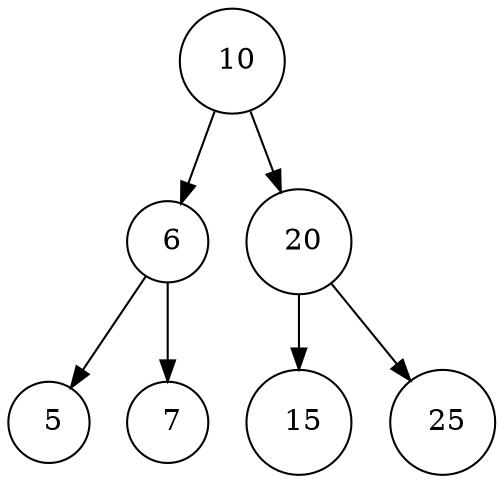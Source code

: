 digraph ArbolAVL { 
node[shape=circle]
nodo10 [ label = " 10"];
nodo6 [ label = " 6"];
nodo5 [ label = " 5"];
nodo7 [ label = " 7"];
nodo20 [ label = " 20"];
nodo15 [ label = " 15"];
nodo25 [ label = " 25"];
nodo10: c0->nodo6;
nodo10: c1->nodo20;
nodo6: c0->nodo5;
nodo6: c1->nodo7;
nodo20: c0->nodo15;
nodo20: c1->nodo25;

}